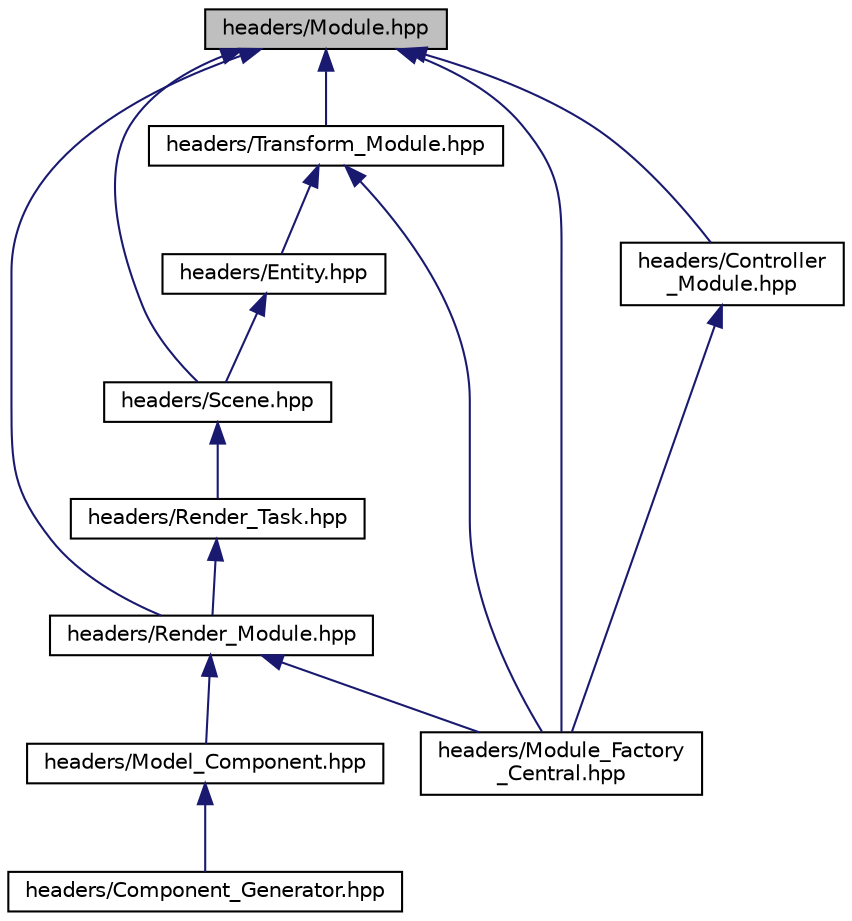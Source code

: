 digraph "headers/Module.hpp"
{
 // LATEX_PDF_SIZE
  edge [fontname="Helvetica",fontsize="10",labelfontname="Helvetica",labelfontsize="10"];
  node [fontname="Helvetica",fontsize="10",shape=record];
  Node4 [label="headers/Module.hpp",height=0.2,width=0.4,color="black", fillcolor="grey75", style="filled", fontcolor="black",tooltip=" "];
  Node4 -> Node5 [dir="back",color="midnightblue",fontsize="10",style="solid"];
  Node5 [label="headers/Render_Module.hpp",height=0.2,width=0.4,color="black", fillcolor="white", style="filled",URL="$de/d59/_render___module_8hpp.html",tooltip="Module of the render type components (model, camera and light). Create components and store the task ..."];
  Node5 -> Node6 [dir="back",color="midnightblue",fontsize="10",style="solid"];
  Node6 [label="headers/Model_Component.hpp",height=0.2,width=0.4,color="black", fillcolor="white", style="filled",URL="$d0/da4/_model___component_8hpp.html",tooltip="Component that stores a 3d mesh and process it's information and attributes."];
  Node6 -> Node7 [dir="back",color="midnightblue",fontsize="10",style="solid"];
  Node7 [label="headers/Component_Generator.hpp",height=0.2,width=0.4,color="black", fillcolor="white", style="filled",URL="$d2/de4/_component___generator_8hpp.html",tooltip="Generator of components, store and create components."];
  Node5 -> Node8 [dir="back",color="midnightblue",fontsize="10",style="solid"];
  Node8 [label="headers/Module_Factory\l_Central.hpp",height=0.2,width=0.4,color="black", fillcolor="white", style="filled",URL="$da/dc1/_module___factory___central_8hpp.html",tooltip="Patch to the problem of auto-registration of static members in cpp files. Registers and stores the mo..."];
  Node4 -> Node9 [dir="back",color="midnightblue",fontsize="10",style="solid"];
  Node9 [label="headers/Transform_Module.hpp",height=0.2,width=0.4,color="black", fillcolor="white", style="filled",URL="$d3/dfa/_transform___module_8hpp.html",tooltip="Module of the transform components."];
  Node9 -> Node10 [dir="back",color="midnightblue",fontsize="10",style="solid"];
  Node10 [label="headers/Entity.hpp",height=0.2,width=0.4,color="black", fillcolor="white", style="filled",URL="$d2/db6/_entity_8hpp.html",tooltip="Entity class. An entity is an object that belongs to an engine's scene and has components."];
  Node10 -> Node11 [dir="back",color="midnightblue",fontsize="10",style="solid"];
  Node11 [label="headers/Scene.hpp",height=0.2,width=0.4,color="black", fillcolor="white", style="filled",URL="$d0/d8f/_scene_8hpp.html",tooltip=" "];
  Node11 -> Node12 [dir="back",color="midnightblue",fontsize="10",style="solid"];
  Node12 [label="headers/Render_Task.hpp",height=0.2,width=0.4,color="black", fillcolor="white", style="filled",URL="$db/df5/_render___task_8hpp.html",tooltip="Task of the render module."];
  Node12 -> Node5 [dir="back",color="midnightblue",fontsize="10",style="solid"];
  Node9 -> Node8 [dir="back",color="midnightblue",fontsize="10",style="solid"];
  Node4 -> Node11 [dir="back",color="midnightblue",fontsize="10",style="solid"];
  Node4 -> Node13 [dir="back",color="midnightblue",fontsize="10",style="solid"];
  Node13 [label="headers/Controller\l_Module.hpp",height=0.2,width=0.4,color="black", fillcolor="white", style="filled",URL="$df/dc9/_controller___module_8hpp.html",tooltip="Module of the controllers. Create components and store the task to update and initialize each compone..."];
  Node13 -> Node8 [dir="back",color="midnightblue",fontsize="10",style="solid"];
  Node4 -> Node8 [dir="back",color="midnightblue",fontsize="10",style="solid"];
}
